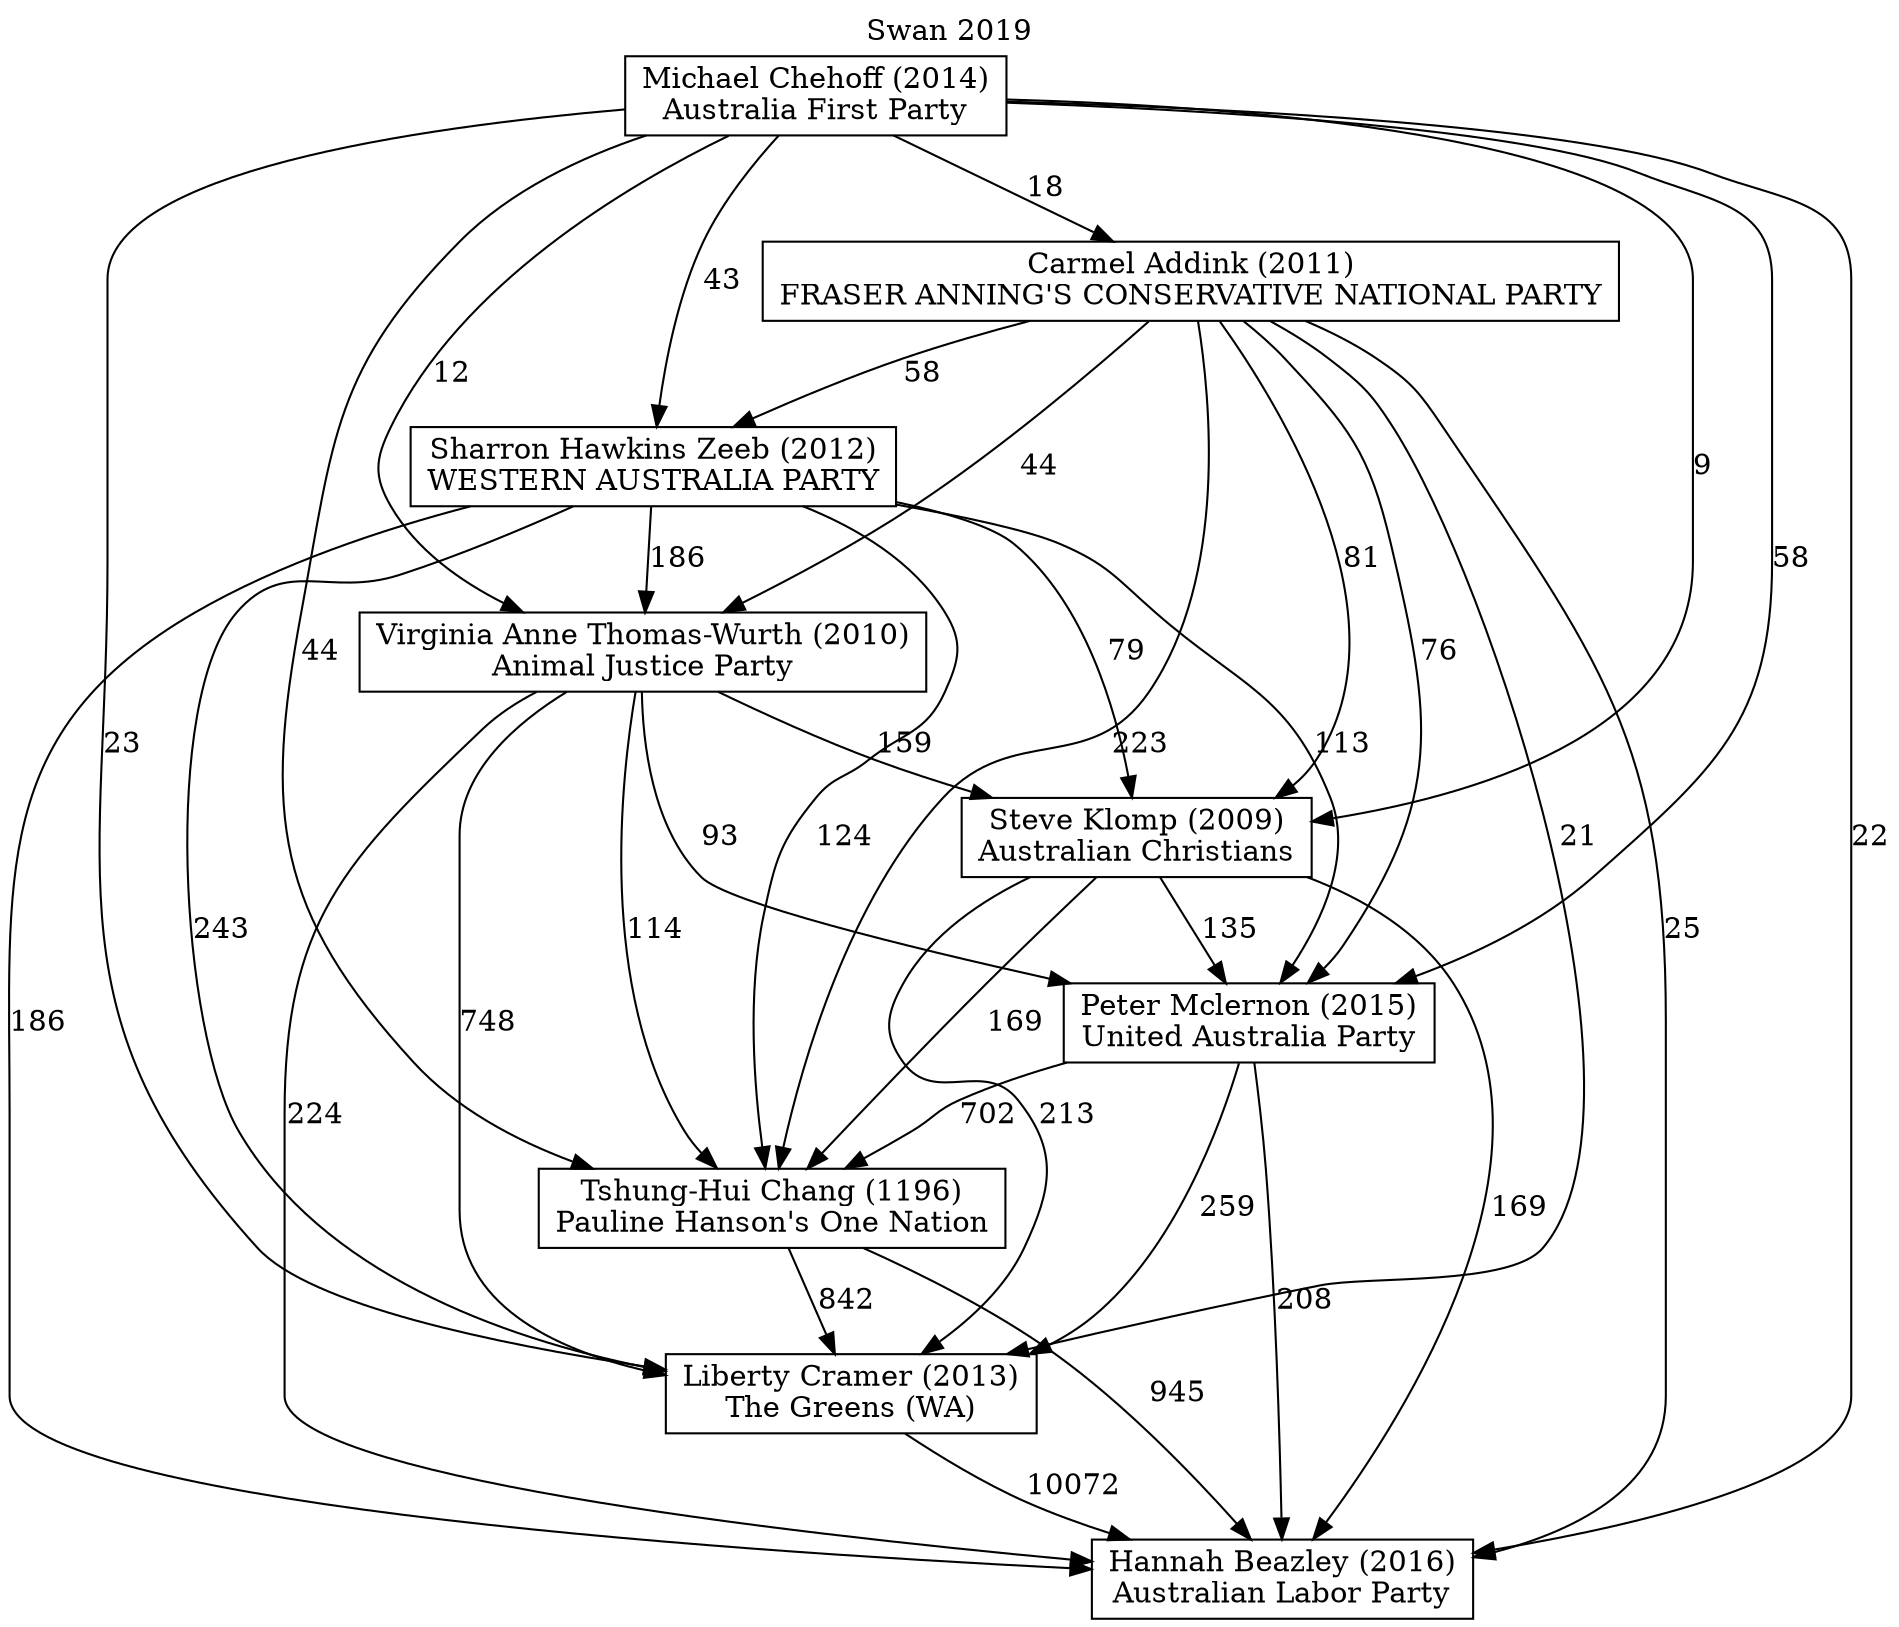 // House preference flow
digraph "Hannah Beazley (2016)_Swan_2019" {
	graph [label="Swan 2019" labelloc=t mclimit=10]
	node [shape=box]
	"Carmel Addink (2011)" [label="Carmel Addink (2011)
FRASER ANNING'S CONSERVATIVE NATIONAL PARTY"]
	"Hannah Beazley (2016)" [label="Hannah Beazley (2016)
Australian Labor Party"]
	"Liberty Cramer (2013)" [label="Liberty Cramer (2013)
The Greens (WA)"]
	"Michael Chehoff (2014)" [label="Michael Chehoff (2014)
Australia First Party"]
	"Peter Mclernon (2015)" [label="Peter Mclernon (2015)
United Australia Party"]
	"Sharron Hawkins Zeeb (2012)" [label="Sharron Hawkins Zeeb (2012)
WESTERN AUSTRALIA PARTY"]
	"Steve Klomp (2009)" [label="Steve Klomp (2009)
Australian Christians"]
	"Tshung-Hui Chang (1196)" [label="Tshung-Hui Chang (1196)
Pauline Hanson's One Nation"]
	"Virginia Anne Thomas-Wurth (2010)" [label="Virginia Anne Thomas-Wurth (2010)
Animal Justice Party"]
	"Carmel Addink (2011)" -> "Hannah Beazley (2016)" [label=25]
	"Carmel Addink (2011)" -> "Liberty Cramer (2013)" [label=21]
	"Carmel Addink (2011)" -> "Peter Mclernon (2015)" [label=76]
	"Carmel Addink (2011)" -> "Sharron Hawkins Zeeb (2012)" [label=58]
	"Carmel Addink (2011)" -> "Steve Klomp (2009)" [label=81]
	"Carmel Addink (2011)" -> "Tshung-Hui Chang (1196)" [label=223]
	"Carmel Addink (2011)" -> "Virginia Anne Thomas-Wurth (2010)" [label=44]
	"Liberty Cramer (2013)" -> "Hannah Beazley (2016)" [label=10072]
	"Michael Chehoff (2014)" -> "Carmel Addink (2011)" [label=18]
	"Michael Chehoff (2014)" -> "Hannah Beazley (2016)" [label=22]
	"Michael Chehoff (2014)" -> "Liberty Cramer (2013)" [label=23]
	"Michael Chehoff (2014)" -> "Peter Mclernon (2015)" [label=58]
	"Michael Chehoff (2014)" -> "Sharron Hawkins Zeeb (2012)" [label=43]
	"Michael Chehoff (2014)" -> "Steve Klomp (2009)" [label=9]
	"Michael Chehoff (2014)" -> "Tshung-Hui Chang (1196)" [label=44]
	"Michael Chehoff (2014)" -> "Virginia Anne Thomas-Wurth (2010)" [label=12]
	"Peter Mclernon (2015)" -> "Hannah Beazley (2016)" [label=208]
	"Peter Mclernon (2015)" -> "Liberty Cramer (2013)" [label=259]
	"Peter Mclernon (2015)" -> "Tshung-Hui Chang (1196)" [label=702]
	"Sharron Hawkins Zeeb (2012)" -> "Hannah Beazley (2016)" [label=186]
	"Sharron Hawkins Zeeb (2012)" -> "Liberty Cramer (2013)" [label=243]
	"Sharron Hawkins Zeeb (2012)" -> "Peter Mclernon (2015)" [label=113]
	"Sharron Hawkins Zeeb (2012)" -> "Steve Klomp (2009)" [label=79]
	"Sharron Hawkins Zeeb (2012)" -> "Tshung-Hui Chang (1196)" [label=124]
	"Sharron Hawkins Zeeb (2012)" -> "Virginia Anne Thomas-Wurth (2010)" [label=186]
	"Steve Klomp (2009)" -> "Hannah Beazley (2016)" [label=169]
	"Steve Klomp (2009)" -> "Liberty Cramer (2013)" [label=213]
	"Steve Klomp (2009)" -> "Peter Mclernon (2015)" [label=135]
	"Steve Klomp (2009)" -> "Tshung-Hui Chang (1196)" [label=169]
	"Tshung-Hui Chang (1196)" -> "Hannah Beazley (2016)" [label=945]
	"Tshung-Hui Chang (1196)" -> "Liberty Cramer (2013)" [label=842]
	"Virginia Anne Thomas-Wurth (2010)" -> "Hannah Beazley (2016)" [label=224]
	"Virginia Anne Thomas-Wurth (2010)" -> "Liberty Cramer (2013)" [label=748]
	"Virginia Anne Thomas-Wurth (2010)" -> "Peter Mclernon (2015)" [label=93]
	"Virginia Anne Thomas-Wurth (2010)" -> "Steve Klomp (2009)" [label=159]
	"Virginia Anne Thomas-Wurth (2010)" -> "Tshung-Hui Chang (1196)" [label=114]
}
